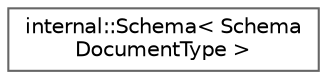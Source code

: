digraph "Graphical Class Hierarchy"
{
 // LATEX_PDF_SIZE
  bgcolor="transparent";
  edge [fontname=Helvetica,fontsize=10,labelfontname=Helvetica,labelfontsize=10];
  node [fontname=Helvetica,fontsize=10,shape=box,height=0.2,width=0.4];
  rankdir="LR";
  Node0 [id="Node000000",label="internal::Schema\< Schema\lDocumentType \>",height=0.2,width=0.4,color="grey40", fillcolor="white", style="filled",URL="$classinternal_1_1_schema.html",tooltip=" "];
}
